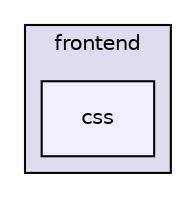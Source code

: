 digraph "frontend/css" {
  compound=true
  node [ fontsize="10", fontname="Helvetica"];
  edge [ labelfontsize="10", labelfontname="Helvetica"];
  subgraph clusterdir_ddcfec1d9928fa8da9102cc52622f0c8 {
    graph [ bgcolor="#ddddee", pencolor="black", label="frontend" fontname="Helvetica", fontsize="10", URL="dir_ddcfec1d9928fa8da9102cc52622f0c8.html"]
  dir_0230d5378caf19b33cec58a0221e3920 [shape=box, label="css", style="filled", fillcolor="#eeeeff", pencolor="black", URL="dir_0230d5378caf19b33cec58a0221e3920.html"];
  }
}

